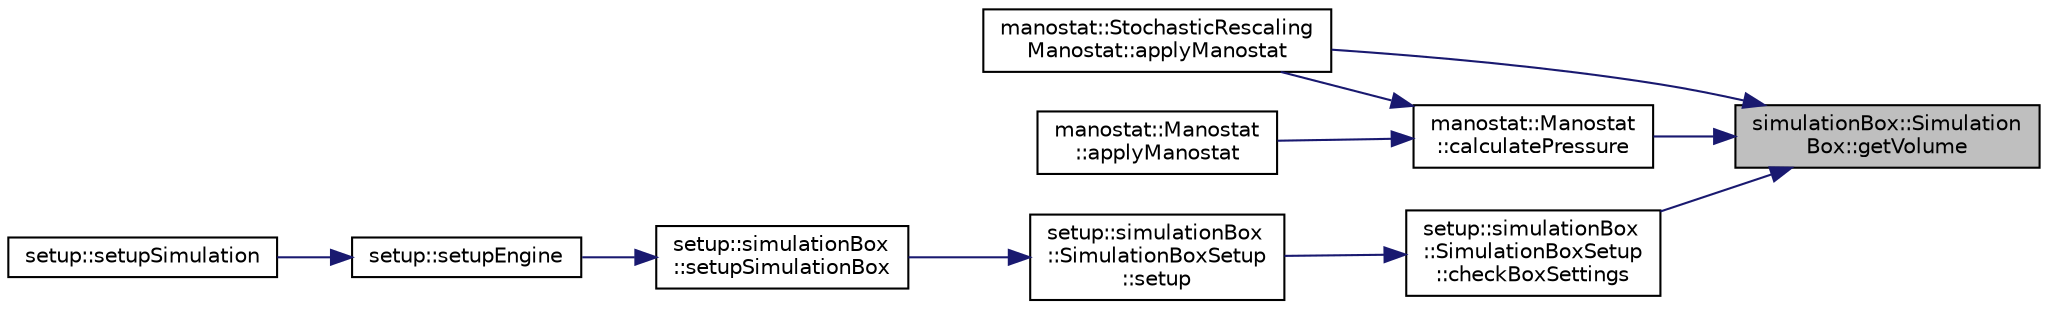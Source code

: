 digraph "simulationBox::SimulationBox::getVolume"
{
 // LATEX_PDF_SIZE
  edge [fontname="Helvetica",fontsize="10",labelfontname="Helvetica",labelfontsize="10"];
  node [fontname="Helvetica",fontsize="10",shape=record];
  rankdir="RL";
  Node1 [label="simulationBox::Simulation\lBox::getVolume",height=0.2,width=0.4,color="black", fillcolor="grey75", style="filled", fontcolor="black",tooltip=" "];
  Node1 -> Node2 [dir="back",color="midnightblue",fontsize="10",style="solid",fontname="Helvetica"];
  Node2 [label="manostat::StochasticRescaling\lManostat::applyManostat",height=0.2,width=0.4,color="black", fillcolor="white", style="filled",URL="$classmanostat_1_1StochasticRescalingManostat.html#a3cb62a6015c81459038cfcd2c8991aff",tooltip="apply Stochastic Rescaling manostat for NPT ensemble"];
  Node1 -> Node3 [dir="back",color="midnightblue",fontsize="10",style="solid",fontname="Helvetica"];
  Node3 [label="manostat::Manostat\l::calculatePressure",height=0.2,width=0.4,color="black", fillcolor="white", style="filled",URL="$classmanostat_1_1Manostat.html#aea517bcbe17626a4d23c31d1fa66cd75",tooltip="calculate the pressure of the system"];
  Node3 -> Node4 [dir="back",color="midnightblue",fontsize="10",style="solid",fontname="Helvetica"];
  Node4 [label="manostat::Manostat\l::applyManostat",height=0.2,width=0.4,color="black", fillcolor="white", style="filled",URL="$classmanostat_1_1Manostat.html#a65b1b9052b73e22d6dbf4792a76d56ee",tooltip="apply dummy manostat for NVT ensemble"];
  Node3 -> Node2 [dir="back",color="midnightblue",fontsize="10",style="solid",fontname="Helvetica"];
  Node1 -> Node5 [dir="back",color="midnightblue",fontsize="10",style="solid",fontname="Helvetica"];
  Node5 [label="setup::simulationBox\l::SimulationBoxSetup\l::checkBoxSettings",height=0.2,width=0.4,color="black", fillcolor="white", style="filled",URL="$classsetup_1_1simulationBox_1_1SimulationBoxSetup.html#aa0ed0d8c0c1301ff4f2ae65a548e02a5",tooltip="Checks if the box dimensions and density are set and calculates the missing values."];
  Node5 -> Node6 [dir="back",color="midnightblue",fontsize="10",style="solid",fontname="Helvetica"];
  Node6 [label="setup::simulationBox\l::SimulationBoxSetup\l::setup",height=0.2,width=0.4,color="black", fillcolor="white", style="filled",URL="$classsetup_1_1simulationBox_1_1SimulationBoxSetup.html#a948550ca78296bf6fb5694bdaf95afdf",tooltip="setup simulation box"];
  Node6 -> Node7 [dir="back",color="midnightblue",fontsize="10",style="solid",fontname="Helvetica"];
  Node7 [label="setup::simulationBox\l::setupSimulationBox",height=0.2,width=0.4,color="black", fillcolor="white", style="filled",URL="$namespacesetup_1_1simulationBox.html#a2cb3fb489992e090325f4af5c42917c2",tooltip="wrapper to create SetupSimulationBox object and call setup"];
  Node7 -> Node8 [dir="back",color="midnightblue",fontsize="10",style="solid",fontname="Helvetica"];
  Node8 [label="setup::setupEngine",height=0.2,width=0.4,color="black", fillcolor="white", style="filled",URL="$namespacesetup.html#aa83171046bbca205b3db6e0cd2dbc4e1",tooltip="setup the engine"];
  Node8 -> Node9 [dir="back",color="midnightblue",fontsize="10",style="solid",fontname="Helvetica"];
  Node9 [label="setup::setupSimulation",height=0.2,width=0.4,color="black", fillcolor="white", style="filled",URL="$namespacesetup.html#a1c000cdfa46aed7d8018017635915ae1",tooltip="setup the engine"];
}
